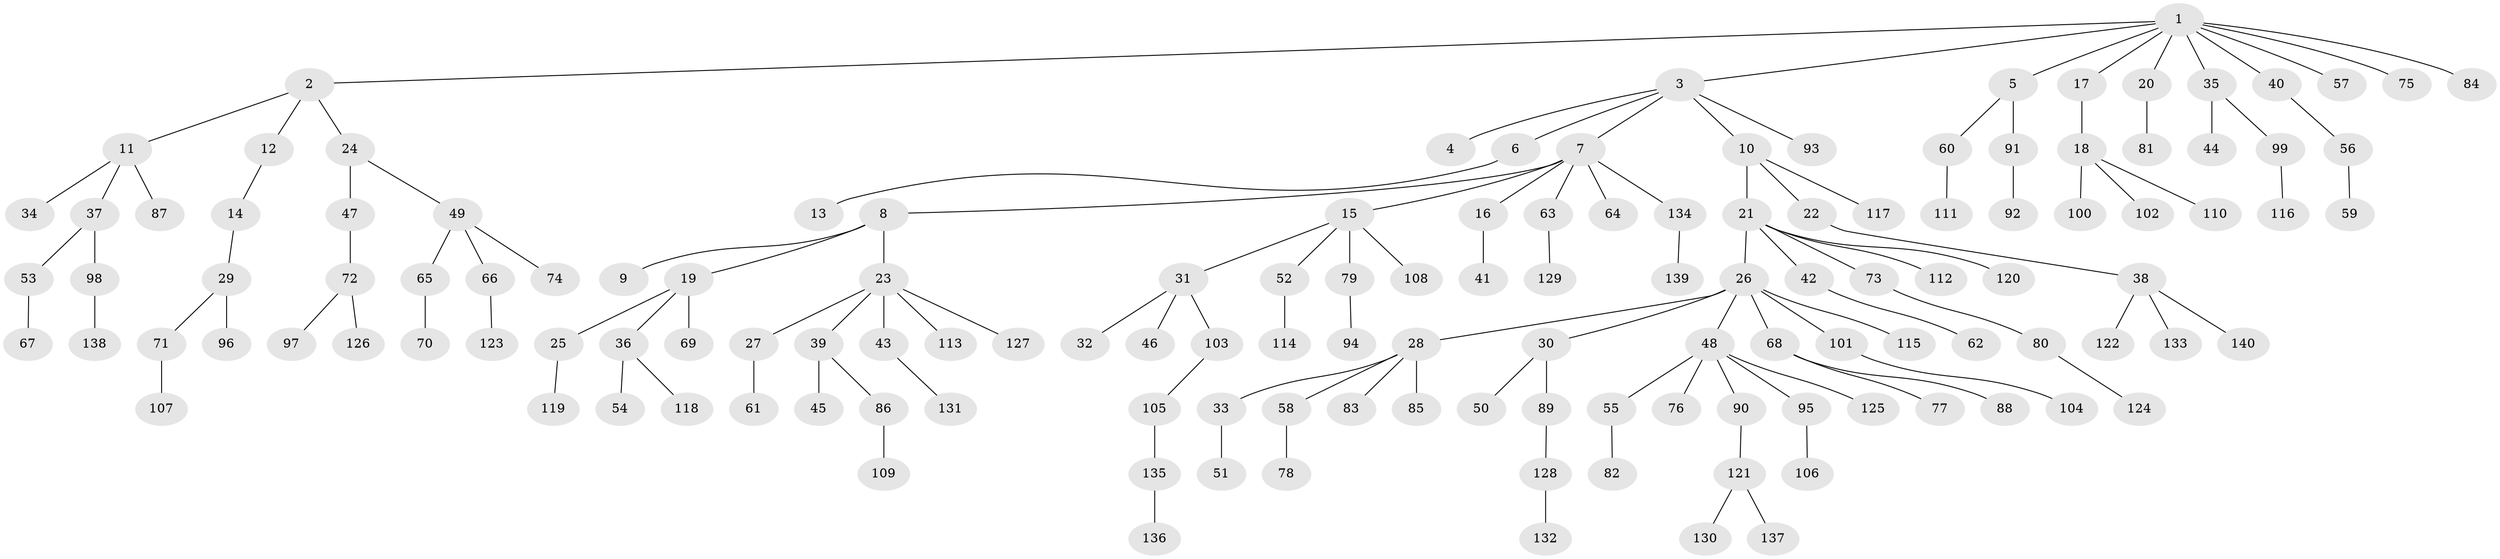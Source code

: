 // Generated by graph-tools (version 1.1) at 2025/26/03/09/25 03:26:32]
// undirected, 140 vertices, 139 edges
graph export_dot {
graph [start="1"]
  node [color=gray90,style=filled];
  1;
  2;
  3;
  4;
  5;
  6;
  7;
  8;
  9;
  10;
  11;
  12;
  13;
  14;
  15;
  16;
  17;
  18;
  19;
  20;
  21;
  22;
  23;
  24;
  25;
  26;
  27;
  28;
  29;
  30;
  31;
  32;
  33;
  34;
  35;
  36;
  37;
  38;
  39;
  40;
  41;
  42;
  43;
  44;
  45;
  46;
  47;
  48;
  49;
  50;
  51;
  52;
  53;
  54;
  55;
  56;
  57;
  58;
  59;
  60;
  61;
  62;
  63;
  64;
  65;
  66;
  67;
  68;
  69;
  70;
  71;
  72;
  73;
  74;
  75;
  76;
  77;
  78;
  79;
  80;
  81;
  82;
  83;
  84;
  85;
  86;
  87;
  88;
  89;
  90;
  91;
  92;
  93;
  94;
  95;
  96;
  97;
  98;
  99;
  100;
  101;
  102;
  103;
  104;
  105;
  106;
  107;
  108;
  109;
  110;
  111;
  112;
  113;
  114;
  115;
  116;
  117;
  118;
  119;
  120;
  121;
  122;
  123;
  124;
  125;
  126;
  127;
  128;
  129;
  130;
  131;
  132;
  133;
  134;
  135;
  136;
  137;
  138;
  139;
  140;
  1 -- 2;
  1 -- 3;
  1 -- 5;
  1 -- 17;
  1 -- 20;
  1 -- 35;
  1 -- 40;
  1 -- 57;
  1 -- 75;
  1 -- 84;
  2 -- 11;
  2 -- 12;
  2 -- 24;
  3 -- 4;
  3 -- 6;
  3 -- 7;
  3 -- 10;
  3 -- 93;
  5 -- 60;
  5 -- 91;
  6 -- 13;
  7 -- 8;
  7 -- 15;
  7 -- 16;
  7 -- 63;
  7 -- 64;
  7 -- 134;
  8 -- 9;
  8 -- 19;
  8 -- 23;
  10 -- 21;
  10 -- 22;
  10 -- 117;
  11 -- 34;
  11 -- 37;
  11 -- 87;
  12 -- 14;
  14 -- 29;
  15 -- 31;
  15 -- 52;
  15 -- 79;
  15 -- 108;
  16 -- 41;
  17 -- 18;
  18 -- 100;
  18 -- 102;
  18 -- 110;
  19 -- 25;
  19 -- 36;
  19 -- 69;
  20 -- 81;
  21 -- 26;
  21 -- 42;
  21 -- 73;
  21 -- 112;
  21 -- 120;
  22 -- 38;
  23 -- 27;
  23 -- 39;
  23 -- 43;
  23 -- 113;
  23 -- 127;
  24 -- 47;
  24 -- 49;
  25 -- 119;
  26 -- 28;
  26 -- 30;
  26 -- 48;
  26 -- 68;
  26 -- 101;
  26 -- 115;
  27 -- 61;
  28 -- 33;
  28 -- 58;
  28 -- 83;
  28 -- 85;
  29 -- 71;
  29 -- 96;
  30 -- 50;
  30 -- 89;
  31 -- 32;
  31 -- 46;
  31 -- 103;
  33 -- 51;
  35 -- 44;
  35 -- 99;
  36 -- 54;
  36 -- 118;
  37 -- 53;
  37 -- 98;
  38 -- 122;
  38 -- 133;
  38 -- 140;
  39 -- 45;
  39 -- 86;
  40 -- 56;
  42 -- 62;
  43 -- 131;
  47 -- 72;
  48 -- 55;
  48 -- 76;
  48 -- 90;
  48 -- 95;
  48 -- 125;
  49 -- 65;
  49 -- 66;
  49 -- 74;
  52 -- 114;
  53 -- 67;
  55 -- 82;
  56 -- 59;
  58 -- 78;
  60 -- 111;
  63 -- 129;
  65 -- 70;
  66 -- 123;
  68 -- 77;
  68 -- 88;
  71 -- 107;
  72 -- 97;
  72 -- 126;
  73 -- 80;
  79 -- 94;
  80 -- 124;
  86 -- 109;
  89 -- 128;
  90 -- 121;
  91 -- 92;
  95 -- 106;
  98 -- 138;
  99 -- 116;
  101 -- 104;
  103 -- 105;
  105 -- 135;
  121 -- 130;
  121 -- 137;
  128 -- 132;
  134 -- 139;
  135 -- 136;
}
